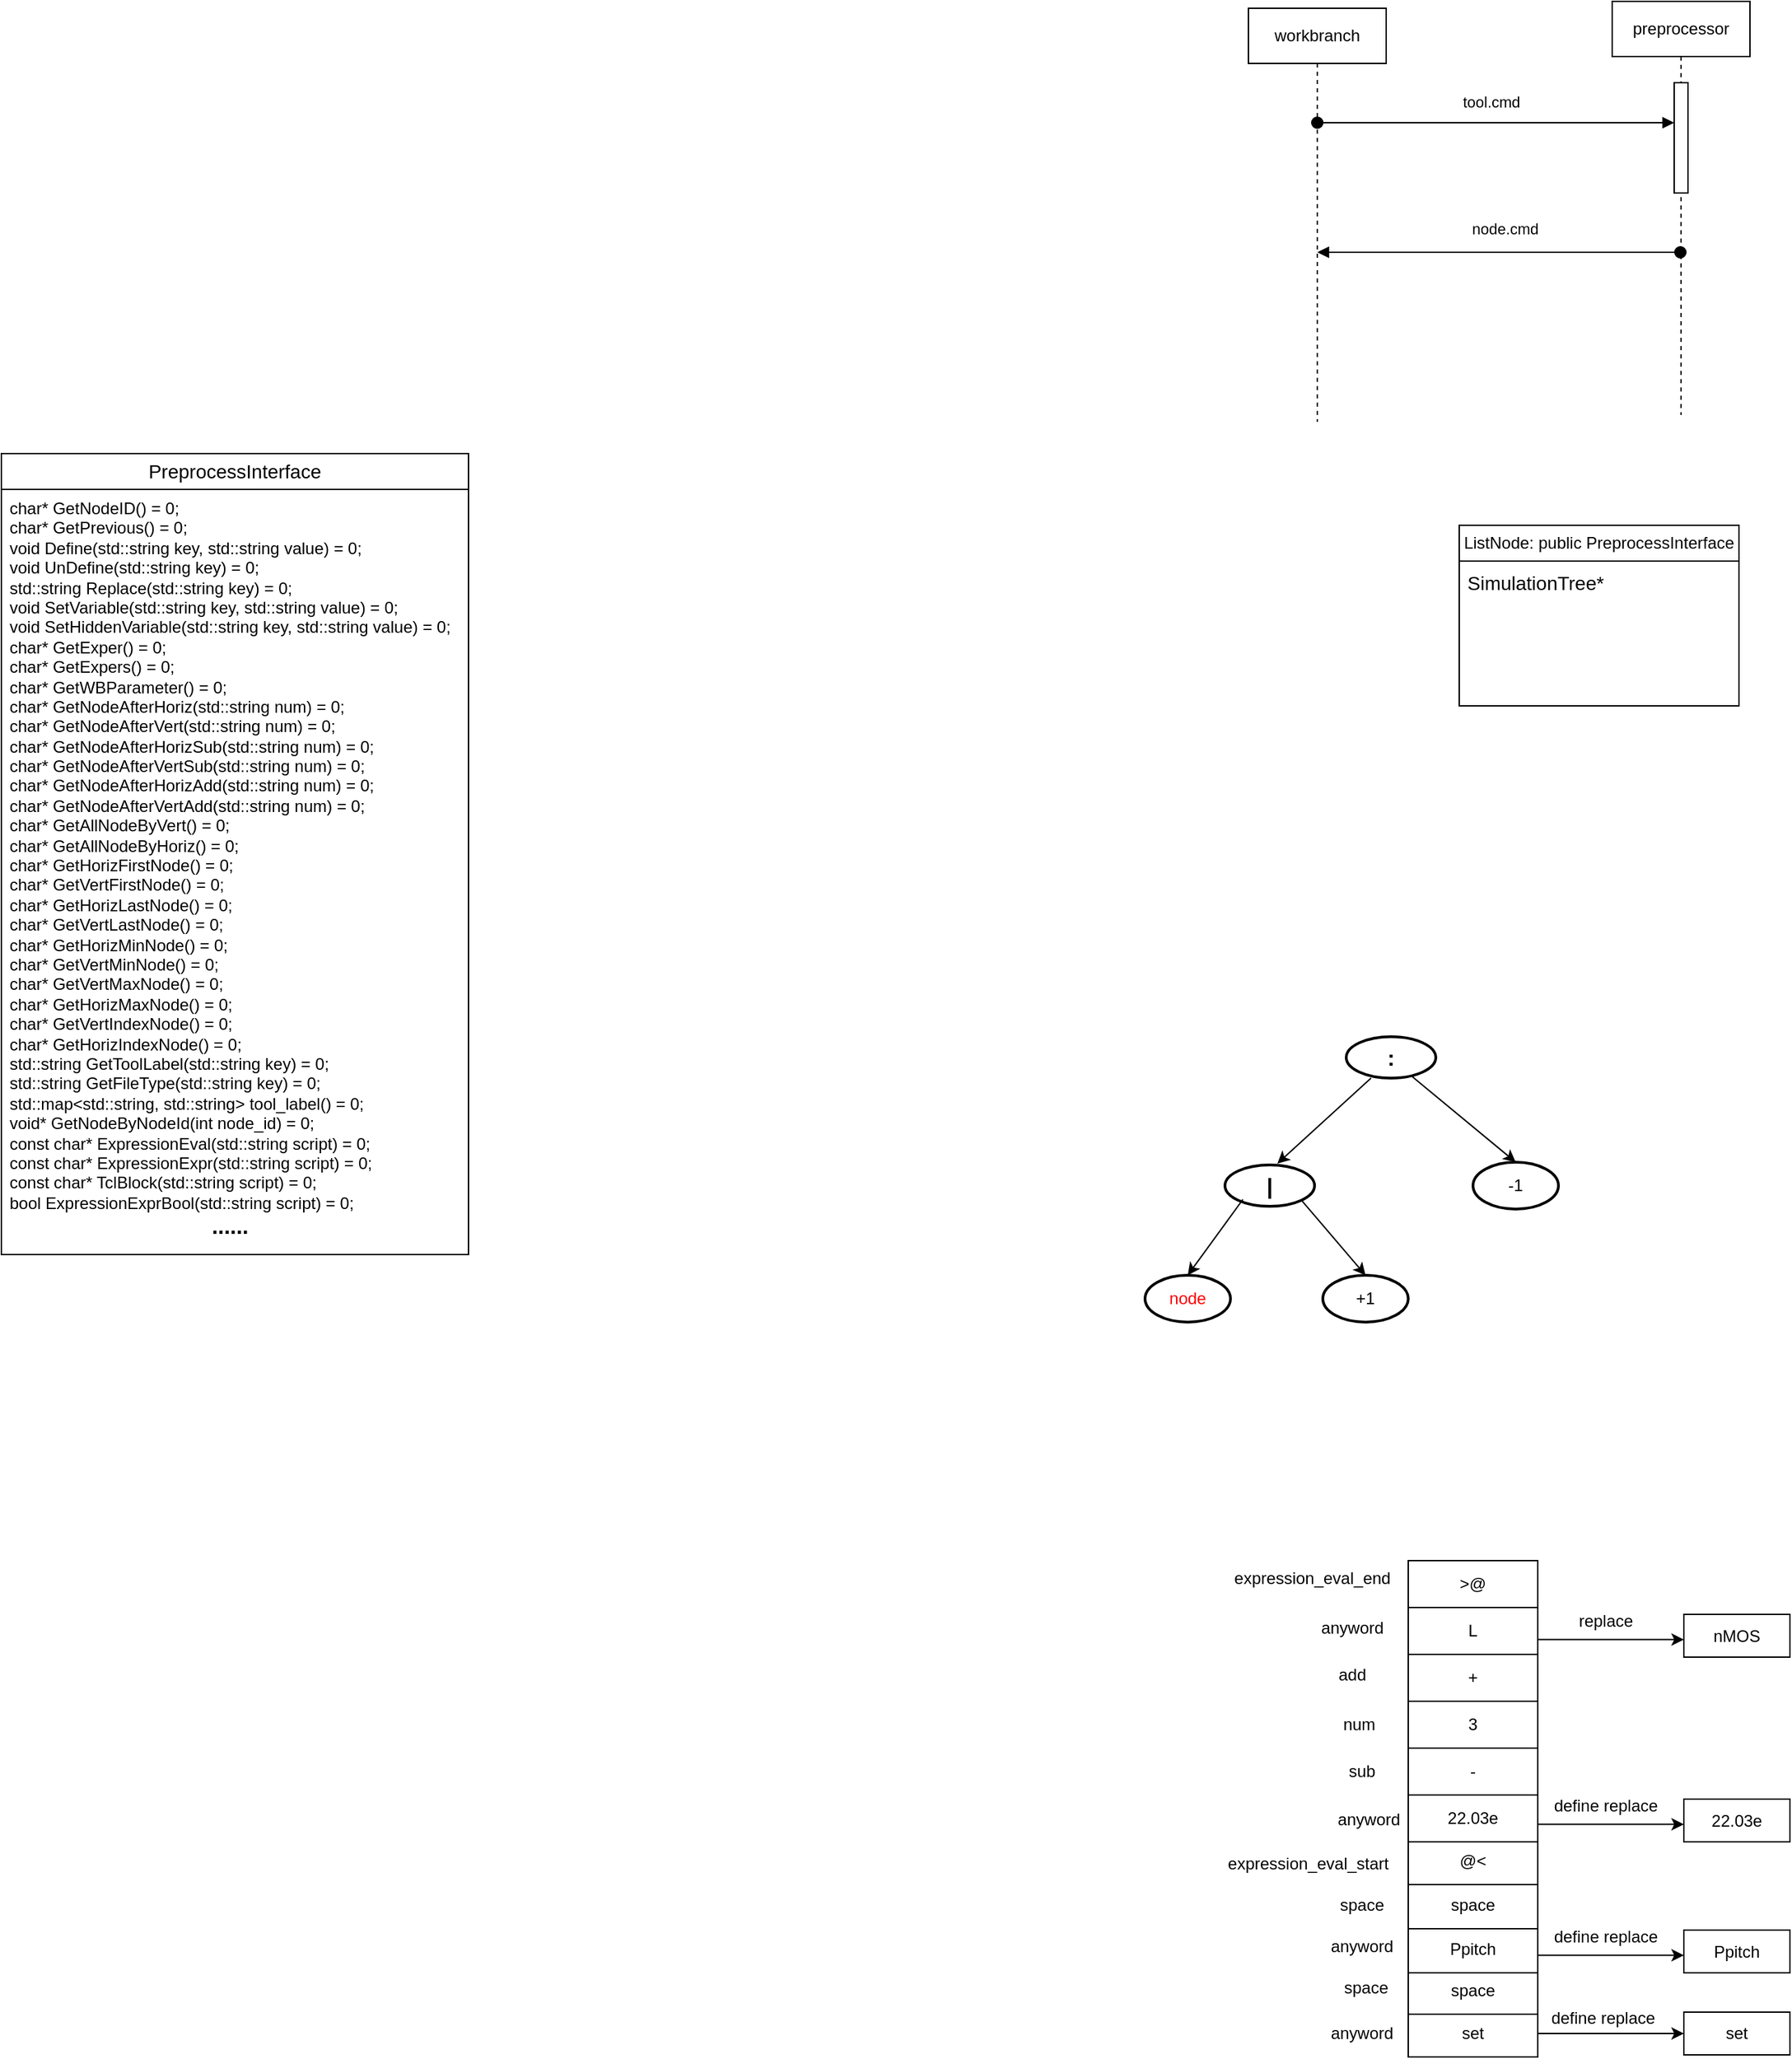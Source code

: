 <mxfile version="21.3.7" type="github">
  <diagram name="第 1 页" id="4GvFkAYdrhcjdii6UWmC">
    <mxGraphModel dx="1861" dy="438" grid="0" gridSize="10" guides="1" tooltips="1" connect="1" arrows="1" fold="1" page="1" pageScale="1" pageWidth="827" pageHeight="1169" math="0" shadow="0">
      <root>
        <mxCell id="0" />
        <mxCell id="1" parent="0" />
        <mxCell id="bVFIovwjpj6VSiSoPhs9-20" value="" style="group" parent="1" vertex="1" connectable="0">
          <mxGeometry x="243" y="638" width="364" height="305" as="geometry" />
        </mxCell>
        <mxCell id="bVFIovwjpj6VSiSoPhs9-2" value="workbranch" style="shape=umlLifeline;perimeter=lifelinePerimeter;whiteSpace=wrap;html=1;container=1;dropTarget=0;collapsible=0;recursiveResize=0;outlineConnect=0;portConstraint=eastwest;newEdgeStyle={&quot;edgeStyle&quot;:&quot;elbowEdgeStyle&quot;,&quot;elbow&quot;:&quot;vertical&quot;,&quot;curved&quot;:0,&quot;rounded&quot;:0};" parent="bVFIovwjpj6VSiSoPhs9-20" vertex="1">
          <mxGeometry y="5" width="100" height="300" as="geometry" />
        </mxCell>
        <mxCell id="bVFIovwjpj6VSiSoPhs9-5" value="preprocessor" style="shape=umlLifeline;perimeter=lifelinePerimeter;whiteSpace=wrap;html=1;container=1;dropTarget=0;collapsible=0;recursiveResize=0;outlineConnect=0;portConstraint=eastwest;newEdgeStyle={&quot;edgeStyle&quot;:&quot;elbowEdgeStyle&quot;,&quot;elbow&quot;:&quot;vertical&quot;,&quot;curved&quot;:0,&quot;rounded&quot;:0};" parent="bVFIovwjpj6VSiSoPhs9-20" vertex="1">
          <mxGeometry x="264" width="100" height="300" as="geometry" />
        </mxCell>
        <mxCell id="bVFIovwjpj6VSiSoPhs9-11" value="" style="html=1;points=[];perimeter=orthogonalPerimeter;outlineConnect=0;targetShapes=umlLifeline;portConstraint=eastwest;newEdgeStyle={&quot;edgeStyle&quot;:&quot;elbowEdgeStyle&quot;,&quot;elbow&quot;:&quot;vertical&quot;,&quot;curved&quot;:0,&quot;rounded&quot;:0};" parent="bVFIovwjpj6VSiSoPhs9-5" vertex="1">
          <mxGeometry x="45" y="59" width="10" height="80" as="geometry" />
        </mxCell>
        <mxCell id="bVFIovwjpj6VSiSoPhs9-12" value="tool.cmd" style="html=1;verticalAlign=bottom;startArrow=oval;endArrow=block;startSize=8;edgeStyle=elbowEdgeStyle;elbow=vertical;curved=0;rounded=0;" parent="bVFIovwjpj6VSiSoPhs9-20" source="bVFIovwjpj6VSiSoPhs9-2" target="bVFIovwjpj6VSiSoPhs9-11" edge="1">
          <mxGeometry x="-0.031" y="6" relative="1" as="geometry">
            <mxPoint x="83" y="66" as="sourcePoint" />
            <Array as="points">
              <mxPoint x="191" y="88" />
            </Array>
            <mxPoint as="offset" />
          </mxGeometry>
        </mxCell>
        <mxCell id="bVFIovwjpj6VSiSoPhs9-19" value="node.cmd" style="html=1;verticalAlign=bottom;startArrow=oval;endArrow=block;startSize=8;edgeStyle=elbowEdgeStyle;elbow=vertical;curved=0;rounded=0;" parent="bVFIovwjpj6VSiSoPhs9-20" source="bVFIovwjpj6VSiSoPhs9-5" target="bVFIovwjpj6VSiSoPhs9-2" edge="1">
          <mxGeometry x="-0.019" y="-8" relative="1" as="geometry">
            <mxPoint x="54" y="182" as="sourcePoint" />
            <mxPoint x="157" y="252" as="targetPoint" />
            <Array as="points">
              <mxPoint x="195" y="182" />
            </Array>
            <mxPoint x="1" as="offset" />
          </mxGeometry>
        </mxCell>
        <mxCell id="bVFIovwjpj6VSiSoPhs9-21" value="&lt;div style=&quot;font-size: 14px; line-height: 120%;&quot;&gt;&lt;span style=&quot;background-color: rgb(255, 255, 255);&quot;&gt;PreprocessInterface&lt;/span&gt;&lt;/div&gt;" style="swimlane;fontStyle=0;childLayout=stackLayout;horizontal=1;startSize=26;fillColor=none;horizontalStack=0;resizeParent=1;resizeParentMax=0;resizeLast=0;collapsible=1;marginBottom=0;whiteSpace=wrap;html=1;align=center;" parent="1" vertex="1">
          <mxGeometry x="-662" y="966" width="339" height="581" as="geometry" />
        </mxCell>
        <mxCell id="bVFIovwjpj6VSiSoPhs9-24" value="&lt;div&gt;char* GetNodeID() = 0;&lt;/div&gt;&lt;div&gt;char* GetPrevious() = 0;&lt;/div&gt;&lt;div&gt;void Define(std::string key, std::string value) = 0;&lt;/div&gt;&lt;div&gt;void UnDefine(std::string key) = 0;&lt;/div&gt;&lt;div&gt;std::string Replace(std::string key) = 0;&lt;/div&gt;&lt;div&gt;void SetVariable(std::string key, std::string value) = 0;&lt;/div&gt;&lt;div&gt;void SetHiddenVariable(std::string key, std::string value) = 0;&lt;/div&gt;&lt;div&gt;char* GetExper() = 0;&lt;/div&gt;&lt;div&gt;char* GetExpers() = 0;&lt;/div&gt;&lt;div&gt;char* GetWBParameter() = 0;&lt;/div&gt;&lt;div&gt;char* GetNodeAfterHoriz(std::string num) = 0;&lt;/div&gt;&lt;div&gt;char* GetNodeAfterVert(std::string num) = 0;&lt;/div&gt;&lt;div&gt;char* GetNodeAfterHorizSub(std::string num) = 0;&lt;/div&gt;&lt;div&gt;char* GetNodeAfterVertSub(std::string num) = 0;&lt;/div&gt;&lt;div&gt;char* GetNodeAfterHorizAdd(std::string num) = 0;&lt;/div&gt;&lt;div&gt;char* GetNodeAfterVertAdd(std::string num) = 0;&lt;/div&gt;&lt;div&gt;char* GetAllNodeByVert() = 0;&lt;/div&gt;&lt;div&gt;char* GetAllNodeByHoriz() = 0;&lt;/div&gt;&lt;div&gt;char* GetHorizFirstNode() = 0;&lt;/div&gt;&lt;div&gt;char* GetVertFirstNode() = 0;&lt;/div&gt;&lt;div&gt;char* GetHorizLastNode() = 0;&lt;/div&gt;&lt;div&gt;char* GetVertLastNode() = 0;&lt;/div&gt;&lt;div&gt;char* GetHorizMinNode() = 0;&lt;/div&gt;&lt;div&gt;char* GetVertMinNode() = 0;&lt;/div&gt;&lt;div&gt;char* GetVertMaxNode() = 0;&lt;/div&gt;&lt;div&gt;char* GetHorizMaxNode() = 0;&lt;/div&gt;&lt;div&gt;char* GetVertIndexNode() = 0;&lt;/div&gt;&lt;div&gt;char* GetHorizIndexNode() = 0;&lt;/div&gt;&lt;div&gt;std::string GetToolLabel(std::string key) = 0;&lt;/div&gt;&lt;div&gt;std::string GetFileType(std::string key) = 0;&lt;/div&gt;&lt;div&gt;std::map&amp;lt;std::string, std::string&amp;gt; tool_label() = 0;&lt;/div&gt;&lt;div&gt;void* GetNodeByNodeId(int node_id) = 0;&lt;/div&gt;&lt;div&gt;const char* ExpressionEval(std::string script) = 0;&lt;/div&gt;&lt;div&gt;const char* ExpressionExpr(std::string script) = 0;&lt;/div&gt;&lt;div&gt;const char* TclBlock(std::string script) = 0;&lt;/div&gt;&lt;div&gt;bool ExpressionExprBool(std::string script) = 0;&lt;/div&gt;&lt;div style=&quot;text-align: center;&quot;&gt;&lt;font style=&quot;font-size: 16px;&quot;&gt;&lt;b&gt;......&lt;/b&gt;&lt;/font&gt;&lt;/div&gt;" style="text;strokeColor=none;fillColor=none;align=left;verticalAlign=top;spacingLeft=4;spacingRight=4;overflow=hidden;rotatable=0;points=[[0,0.5],[1,0.5]];portConstraint=eastwest;whiteSpace=wrap;html=1;" parent="bVFIovwjpj6VSiSoPhs9-21" vertex="1">
          <mxGeometry y="26" width="339" height="555" as="geometry" />
        </mxCell>
        <mxCell id="bVFIovwjpj6VSiSoPhs9-27" value="ListNode: public PreprocessInterface" style="swimlane;fontStyle=0;childLayout=stackLayout;horizontal=1;startSize=26;fillColor=none;horizontalStack=0;resizeParent=1;resizeParentMax=0;resizeLast=0;collapsible=1;marginBottom=0;whiteSpace=wrap;html=1;" parent="1" vertex="1">
          <mxGeometry x="396" y="1018" width="203" height="131" as="geometry" />
        </mxCell>
        <mxCell id="bVFIovwjpj6VSiSoPhs9-29" value="&lt;div style=&quot;font-size: 14px; line-height: 19px;&quot;&gt;&lt;span style=&quot;background-color: rgb(255, 255, 255);&quot;&gt;SimulationTree*&lt;/span&gt;&lt;/div&gt;" style="text;strokeColor=none;fillColor=none;align=left;verticalAlign=top;spacingLeft=4;spacingRight=4;overflow=hidden;rotatable=0;points=[[0,0.5],[1,0.5]];portConstraint=eastwest;whiteSpace=wrap;html=1;" parent="bVFIovwjpj6VSiSoPhs9-27" vertex="1">
          <mxGeometry y="26" width="203" height="105" as="geometry" />
        </mxCell>
        <mxCell id="bVFIovwjpj6VSiSoPhs9-34" value="&lt;b&gt;&lt;font style=&quot;font-size: 16px;&quot;&gt;|&lt;/font&gt;&lt;/b&gt;" style="strokeWidth=2;html=1;shape=mxgraph.flowchart.start_1;whiteSpace=wrap;movable=1;resizable=1;rotatable=1;deletable=1;editable=1;locked=0;connectable=1;" parent="1" vertex="1">
          <mxGeometry x="226" y="1482" width="65" height="30" as="geometry" />
        </mxCell>
        <mxCell id="bVFIovwjpj6VSiSoPhs9-37" value="" style="endArrow=classic;html=1;rounded=0;entryX=0.5;entryY=0;entryDx=0;entryDy=0;movable=1;resizable=1;rotatable=1;deletable=1;editable=1;locked=0;connectable=1;" parent="1" target="bVFIovwjpj6VSiSoPhs9-38" edge="1">
          <mxGeometry width="50" height="50" relative="1" as="geometry">
            <mxPoint x="239" y="1507" as="sourcePoint" />
            <mxPoint x="161" y="1572" as="targetPoint" />
          </mxGeometry>
        </mxCell>
        <mxCell id="bVFIovwjpj6VSiSoPhs9-38" value="&lt;font color=&quot;#ff0000&quot;&gt;node&lt;/font&gt;" style="ellipse;whiteSpace=wrap;html=1;strokeWidth=2;movable=1;resizable=1;rotatable=1;deletable=1;editable=1;locked=0;connectable=1;" parent="1" vertex="1">
          <mxGeometry x="168" y="1562" width="62" height="34" as="geometry" />
        </mxCell>
        <mxCell id="bVFIovwjpj6VSiSoPhs9-41" value="+1" style="ellipse;whiteSpace=wrap;html=1;strokeWidth=2;movable=1;resizable=1;rotatable=1;deletable=1;editable=1;locked=0;connectable=1;" parent="1" vertex="1">
          <mxGeometry x="297" y="1562" width="62" height="34" as="geometry" />
        </mxCell>
        <mxCell id="bVFIovwjpj6VSiSoPhs9-43" value="&lt;span style=&quot;font-size: 16px;&quot;&gt;&lt;b&gt;:&lt;/b&gt;&lt;/span&gt;" style="strokeWidth=2;html=1;shape=mxgraph.flowchart.start_1;whiteSpace=wrap;movable=1;resizable=1;rotatable=1;deletable=1;editable=1;locked=0;connectable=1;" parent="1" vertex="1">
          <mxGeometry x="314" y="1389" width="65" height="30" as="geometry" />
        </mxCell>
        <mxCell id="bVFIovwjpj6VSiSoPhs9-44" value="" style="endArrow=classic;html=1;rounded=0;exitX=0.277;exitY=1;exitDx=0;exitDy=0;exitPerimeter=0;movable=1;resizable=1;rotatable=1;deletable=1;editable=1;locked=0;connectable=1;" parent="1" source="bVFIovwjpj6VSiSoPhs9-43" edge="1">
          <mxGeometry width="50" height="50" relative="1" as="geometry">
            <mxPoint x="249" y="1517" as="sourcePoint" />
            <mxPoint x="264" y="1481" as="targetPoint" />
          </mxGeometry>
        </mxCell>
        <mxCell id="bVFIovwjpj6VSiSoPhs9-45" value="-1" style="ellipse;whiteSpace=wrap;html=1;strokeWidth=2;movable=0;resizable=0;rotatable=0;deletable=0;editable=0;locked=1;connectable=0;" parent="1" vertex="1">
          <mxGeometry x="406" y="1480" width="62" height="34" as="geometry" />
        </mxCell>
        <mxCell id="bVFIovwjpj6VSiSoPhs9-47" value="" style="endArrow=classic;html=1;rounded=0;exitX=0.738;exitY=0.967;exitDx=0;exitDy=0;exitPerimeter=0;entryX=0.5;entryY=0;entryDx=0;entryDy=0;movable=1;resizable=1;rotatable=1;deletable=1;editable=1;locked=0;connectable=1;" parent="1" source="bVFIovwjpj6VSiSoPhs9-43" target="bVFIovwjpj6VSiSoPhs9-45" edge="1">
          <mxGeometry width="50" height="50" relative="1" as="geometry">
            <mxPoint x="-18" y="1547" as="sourcePoint" />
            <mxPoint x="32" y="1497" as="targetPoint" />
          </mxGeometry>
        </mxCell>
        <mxCell id="bVFIovwjpj6VSiSoPhs9-48" value="" style="endArrow=classic;html=1;rounded=0;exitX=0.855;exitY=0.855;exitDx=0;exitDy=0;exitPerimeter=0;entryX=0.5;entryY=0;entryDx=0;entryDy=0;movable=1;resizable=1;rotatable=1;deletable=1;editable=1;locked=0;connectable=1;" parent="1" source="bVFIovwjpj6VSiSoPhs9-34" target="bVFIovwjpj6VSiSoPhs9-41" edge="1">
          <mxGeometry width="50" height="50" relative="1" as="geometry">
            <mxPoint x="-18" y="1547" as="sourcePoint" />
            <mxPoint x="32" y="1497" as="targetPoint" />
          </mxGeometry>
        </mxCell>
        <mxCell id="bVFIovwjpj6VSiSoPhs9-63" value="" style="edgeStyle=orthogonalEdgeStyle;rounded=0;orthogonalLoop=1;jettySize=auto;html=1;" parent="1" source="bVFIovwjpj6VSiSoPhs9-49" target="bVFIovwjpj6VSiSoPhs9-62" edge="1">
          <mxGeometry relative="1" as="geometry" />
        </mxCell>
        <mxCell id="bVFIovwjpj6VSiSoPhs9-49" value="set" style="rounded=0;whiteSpace=wrap;html=1;" parent="1" vertex="1">
          <mxGeometry x="359" y="2095" width="94" height="34" as="geometry" />
        </mxCell>
        <mxCell id="bVFIovwjpj6VSiSoPhs9-50" value="space" style="rounded=0;whiteSpace=wrap;html=1;" parent="1" vertex="1">
          <mxGeometry x="359" y="2064" width="94" height="34" as="geometry" />
        </mxCell>
        <mxCell id="bVFIovwjpj6VSiSoPhs9-51" value="anyword" style="text;html=1;align=center;verticalAlign=middle;resizable=0;points=[];autosize=1;strokeColor=none;fillColor=none;" parent="1" vertex="1">
          <mxGeometry x="293" y="2099" width="63" height="26" as="geometry" />
        </mxCell>
        <mxCell id="bVFIovwjpj6VSiSoPhs9-52" value="space" style="text;html=1;align=center;verticalAlign=middle;resizable=0;points=[];autosize=1;strokeColor=none;fillColor=none;" parent="1" vertex="1">
          <mxGeometry x="303" y="2066" width="50" height="26" as="geometry" />
        </mxCell>
        <mxCell id="bVFIovwjpj6VSiSoPhs9-54" value="Ppitch" style="rounded=0;whiteSpace=wrap;html=1;" parent="1" vertex="1">
          <mxGeometry x="359" y="2034" width="94" height="34" as="geometry" />
        </mxCell>
        <mxCell id="bVFIovwjpj6VSiSoPhs9-55" value="anyword" style="text;html=1;align=center;verticalAlign=middle;resizable=0;points=[];autosize=1;strokeColor=none;fillColor=none;" parent="1" vertex="1">
          <mxGeometry x="293" y="2036" width="63" height="26" as="geometry" />
        </mxCell>
        <mxCell id="bVFIovwjpj6VSiSoPhs9-56" value="space" style="rounded=0;whiteSpace=wrap;html=1;" parent="1" vertex="1">
          <mxGeometry x="359" y="2002" width="94" height="34" as="geometry" />
        </mxCell>
        <mxCell id="bVFIovwjpj6VSiSoPhs9-57" value="@&amp;lt;" style="rounded=0;whiteSpace=wrap;html=1;" parent="1" vertex="1">
          <mxGeometry x="359" y="1970" width="94" height="34" as="geometry" />
        </mxCell>
        <mxCell id="bVFIovwjpj6VSiSoPhs9-58" value="space" style="text;html=1;align=center;verticalAlign=middle;resizable=0;points=[];autosize=1;strokeColor=none;fillColor=none;" parent="1" vertex="1">
          <mxGeometry x="299.5" y="2006" width="50" height="26" as="geometry" />
        </mxCell>
        <mxCell id="bVFIovwjpj6VSiSoPhs9-59" value="expression_eval_start" style="text;html=1;align=center;verticalAlign=middle;resizable=0;points=[];autosize=1;strokeColor=none;fillColor=none;" parent="1" vertex="1">
          <mxGeometry x="218" y="1976" width="135" height="26" as="geometry" />
        </mxCell>
        <mxCell id="bVFIovwjpj6VSiSoPhs9-62" value="set" style="rounded=0;whiteSpace=wrap;html=1;" parent="1" vertex="1">
          <mxGeometry x="559" y="2096.5" width="77" height="31" as="geometry" />
        </mxCell>
        <mxCell id="bVFIovwjpj6VSiSoPhs9-64" value="define replace" style="text;html=1;align=center;verticalAlign=middle;resizable=0;points=[];autosize=1;strokeColor=none;fillColor=none;" parent="1" vertex="1">
          <mxGeometry x="453" y="2088" width="93" height="26" as="geometry" />
        </mxCell>
        <mxCell id="bVFIovwjpj6VSiSoPhs9-68" value="Ppitch" style="rounded=0;whiteSpace=wrap;html=1;" parent="1" vertex="1">
          <mxGeometry x="559" y="2037" width="77" height="31" as="geometry" />
        </mxCell>
        <mxCell id="bVFIovwjpj6VSiSoPhs9-69" value="define replace" style="text;html=1;align=center;verticalAlign=middle;resizable=0;points=[];autosize=1;strokeColor=none;fillColor=none;" parent="1" vertex="1">
          <mxGeometry x="455" y="2029.25" width="93" height="26" as="geometry" />
        </mxCell>
        <mxCell id="bVFIovwjpj6VSiSoPhs9-71" value="" style="edgeStyle=orthogonalEdgeStyle;rounded=0;orthogonalLoop=1;jettySize=auto;html=1;" parent="1" edge="1">
          <mxGeometry relative="1" as="geometry">
            <mxPoint x="453" y="2055.25" as="sourcePoint" />
            <mxPoint x="559" y="2055.25" as="targetPoint" />
          </mxGeometry>
        </mxCell>
        <mxCell id="bVFIovwjpj6VSiSoPhs9-75" value="22.03e" style="rounded=0;whiteSpace=wrap;html=1;" parent="1" vertex="1">
          <mxGeometry x="359" y="1939" width="94" height="34" as="geometry" />
        </mxCell>
        <mxCell id="bVFIovwjpj6VSiSoPhs9-76" value="-" style="rounded=0;whiteSpace=wrap;html=1;" parent="1" vertex="1">
          <mxGeometry x="359" y="1905" width="94" height="34" as="geometry" />
        </mxCell>
        <mxCell id="bVFIovwjpj6VSiSoPhs9-77" value="3" style="rounded=0;whiteSpace=wrap;html=1;" parent="1" vertex="1">
          <mxGeometry x="359" y="1871" width="94" height="34" as="geometry" />
        </mxCell>
        <mxCell id="bVFIovwjpj6VSiSoPhs9-78" value="+" style="rounded=0;whiteSpace=wrap;html=1;" parent="1" vertex="1">
          <mxGeometry x="359" y="1837" width="94" height="34" as="geometry" />
        </mxCell>
        <mxCell id="bVFIovwjpj6VSiSoPhs9-79" value="L" style="rounded=0;whiteSpace=wrap;html=1;" parent="1" vertex="1">
          <mxGeometry x="359" y="1803" width="94" height="34" as="geometry" />
        </mxCell>
        <mxCell id="bVFIovwjpj6VSiSoPhs9-80" value="&amp;gt;@" style="rounded=0;whiteSpace=wrap;html=1;" parent="1" vertex="1">
          <mxGeometry x="359" y="1769" width="94" height="34" as="geometry" />
        </mxCell>
        <mxCell id="bVFIovwjpj6VSiSoPhs9-81" value="expression_eval_end" style="text;html=1;align=center;verticalAlign=middle;resizable=0;points=[];autosize=1;strokeColor=none;fillColor=none;" parent="1" vertex="1">
          <mxGeometry x="223" y="1769" width="131" height="26" as="geometry" />
        </mxCell>
        <mxCell id="bVFIovwjpj6VSiSoPhs9-82" value="anyword" style="text;html=1;align=center;verticalAlign=middle;resizable=0;points=[];autosize=1;strokeColor=none;fillColor=none;" parent="1" vertex="1">
          <mxGeometry x="286.5" y="1805" width="63" height="26" as="geometry" />
        </mxCell>
        <mxCell id="bVFIovwjpj6VSiSoPhs9-83" value="add" style="text;html=1;align=center;verticalAlign=middle;resizable=0;points=[];autosize=1;strokeColor=none;fillColor=none;" parent="1" vertex="1">
          <mxGeometry x="299" y="1839" width="38" height="26" as="geometry" />
        </mxCell>
        <mxCell id="bVFIovwjpj6VSiSoPhs9-84" value="sub" style="text;html=1;align=center;verticalAlign=middle;resizable=0;points=[];autosize=1;strokeColor=none;fillColor=none;" parent="1" vertex="1">
          <mxGeometry x="306.5" y="1909" width="37" height="26" as="geometry" />
        </mxCell>
        <mxCell id="bVFIovwjpj6VSiSoPhs9-85" value="anyword" style="text;html=1;align=center;verticalAlign=middle;resizable=0;points=[];autosize=1;strokeColor=none;fillColor=none;" parent="1" vertex="1">
          <mxGeometry x="298" y="1944" width="63" height="26" as="geometry" />
        </mxCell>
        <mxCell id="bVFIovwjpj6VSiSoPhs9-86" value="num" style="text;html=1;align=center;verticalAlign=middle;resizable=0;points=[];autosize=1;strokeColor=none;fillColor=none;" parent="1" vertex="1">
          <mxGeometry x="302" y="1875" width="41" height="26" as="geometry" />
        </mxCell>
        <mxCell id="bVFIovwjpj6VSiSoPhs9-87" value="22.03e" style="rounded=0;whiteSpace=wrap;html=1;" parent="1" vertex="1">
          <mxGeometry x="559" y="1942" width="77" height="31" as="geometry" />
        </mxCell>
        <mxCell id="bVFIovwjpj6VSiSoPhs9-88" value="define replace" style="text;html=1;align=center;verticalAlign=middle;resizable=0;points=[];autosize=1;strokeColor=none;fillColor=none;" parent="1" vertex="1">
          <mxGeometry x="455" y="1934.25" width="93" height="26" as="geometry" />
        </mxCell>
        <mxCell id="bVFIovwjpj6VSiSoPhs9-89" value="" style="edgeStyle=orthogonalEdgeStyle;rounded=0;orthogonalLoop=1;jettySize=auto;html=1;" parent="1" edge="1">
          <mxGeometry relative="1" as="geometry">
            <mxPoint x="453" y="1960.25" as="sourcePoint" />
            <mxPoint x="559" y="1960.25" as="targetPoint" />
          </mxGeometry>
        </mxCell>
        <mxCell id="bVFIovwjpj6VSiSoPhs9-90" value="nMOS" style="rounded=0;whiteSpace=wrap;html=1;" parent="1" vertex="1">
          <mxGeometry x="559" y="1808" width="77" height="31" as="geometry" />
        </mxCell>
        <mxCell id="bVFIovwjpj6VSiSoPhs9-91" value="replace" style="text;html=1;align=center;verticalAlign=middle;resizable=0;points=[];autosize=1;strokeColor=none;fillColor=none;" parent="1" vertex="1">
          <mxGeometry x="473" y="1800.25" width="57" height="26" as="geometry" />
        </mxCell>
        <mxCell id="bVFIovwjpj6VSiSoPhs9-92" value="" style="edgeStyle=orthogonalEdgeStyle;rounded=0;orthogonalLoop=1;jettySize=auto;html=1;" parent="1" edge="1">
          <mxGeometry relative="1" as="geometry">
            <mxPoint x="453" y="1826.25" as="sourcePoint" />
            <mxPoint x="559" y="1826.25" as="targetPoint" />
          </mxGeometry>
        </mxCell>
      </root>
    </mxGraphModel>
  </diagram>
</mxfile>
